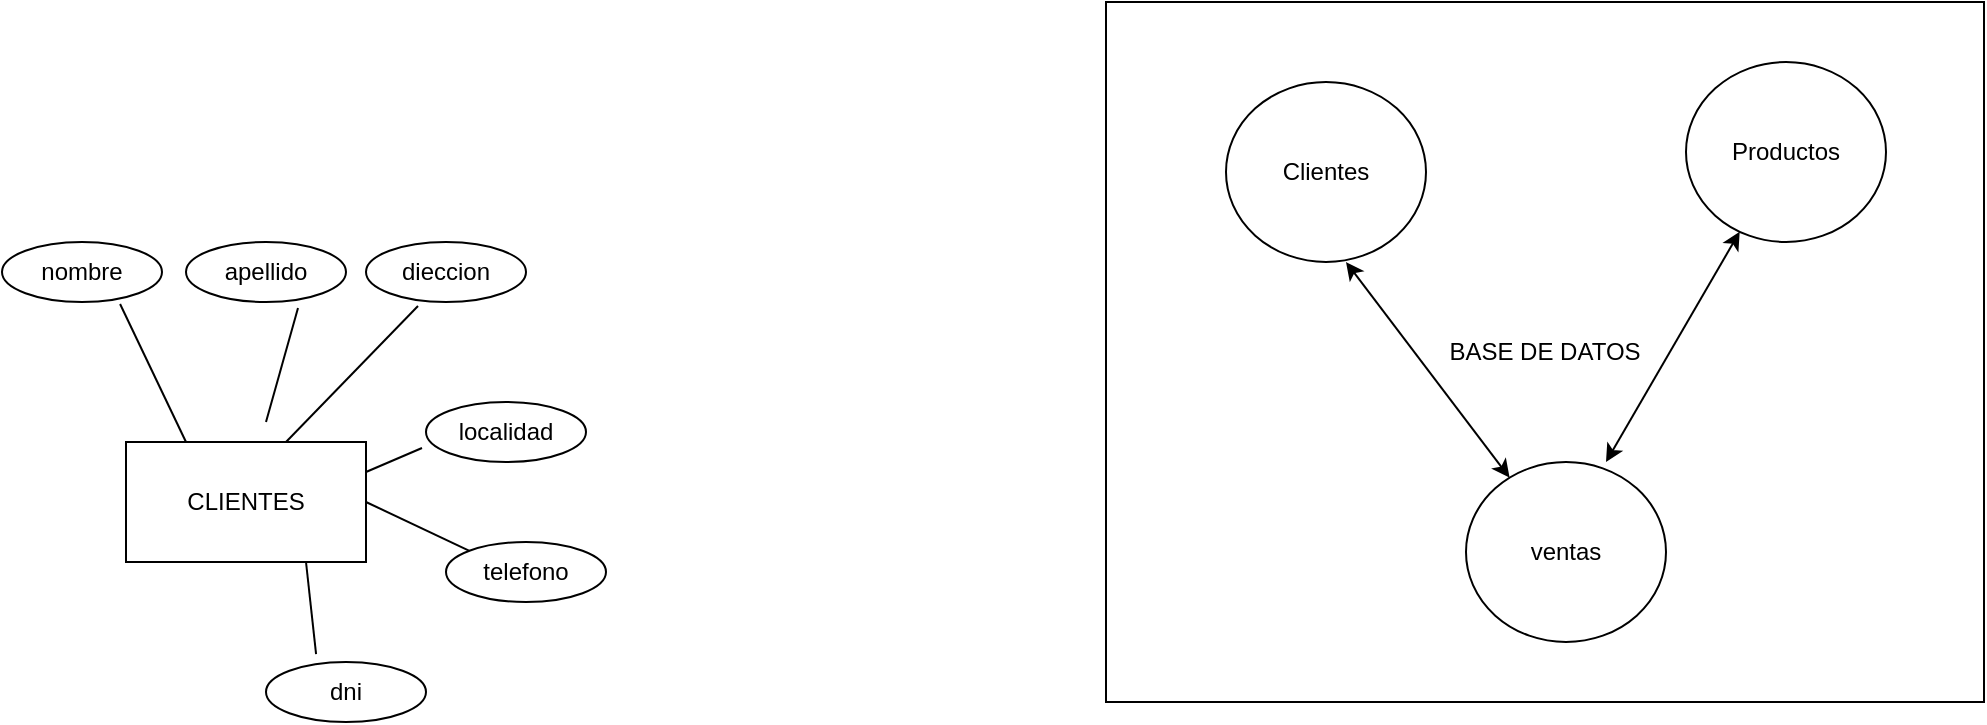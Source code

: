 <mxfile version="21.3.2" type="device">
  <diagram name="Page-1" id="EDdpgDFka4_l46D2-bP_">
    <mxGraphModel dx="1120" dy="452" grid="1" gridSize="10" guides="1" tooltips="1" connect="1" arrows="1" fold="1" page="1" pageScale="1" pageWidth="1169" pageHeight="827" math="0" shadow="0">
      <root>
        <mxCell id="0" />
        <mxCell id="1" parent="0" />
        <mxCell id="9ZaDoYKJ6JFhwV0VkCIw-11" value="BASE DE DATOS" style="rounded=0;whiteSpace=wrap;html=1;" vertex="1" parent="1">
          <mxGeometry x="600" y="10" width="439" height="350" as="geometry" />
        </mxCell>
        <mxCell id="9ZaDoYKJ6JFhwV0VkCIw-2" value="Clientes" style="ellipse;whiteSpace=wrap;html=1;" vertex="1" parent="1">
          <mxGeometry x="660" y="50" width="100" height="90" as="geometry" />
        </mxCell>
        <mxCell id="9ZaDoYKJ6JFhwV0VkCIw-4" value="ventas" style="ellipse;whiteSpace=wrap;html=1;" vertex="1" parent="1">
          <mxGeometry x="780" y="240" width="100" height="90" as="geometry" />
        </mxCell>
        <mxCell id="9ZaDoYKJ6JFhwV0VkCIw-6" value="Productos" style="ellipse;whiteSpace=wrap;html=1;" vertex="1" parent="1">
          <mxGeometry x="890" y="40" width="100" height="90" as="geometry" />
        </mxCell>
        <mxCell id="9ZaDoYKJ6JFhwV0VkCIw-8" value="" style="endArrow=classic;startArrow=classic;html=1;rounded=0;" edge="1" parent="1" source="9ZaDoYKJ6JFhwV0VkCIw-4">
          <mxGeometry width="50" height="50" relative="1" as="geometry">
            <mxPoint x="660" y="210" as="sourcePoint" />
            <mxPoint x="720" y="140" as="targetPoint" />
          </mxGeometry>
        </mxCell>
        <mxCell id="9ZaDoYKJ6JFhwV0VkCIw-10" value="" style="endArrow=classic;startArrow=classic;html=1;rounded=0;exitX=0.7;exitY=0;exitDx=0;exitDy=0;exitPerimeter=0;" edge="1" parent="1" source="9ZaDoYKJ6JFhwV0VkCIw-4" target="9ZaDoYKJ6JFhwV0VkCIw-6">
          <mxGeometry width="50" height="50" relative="1" as="geometry">
            <mxPoint x="660" y="210" as="sourcePoint" />
            <mxPoint x="710" y="160" as="targetPoint" />
          </mxGeometry>
        </mxCell>
        <mxCell id="9ZaDoYKJ6JFhwV0VkCIw-12" value="CLIENTES" style="rounded=0;whiteSpace=wrap;html=1;" vertex="1" parent="1">
          <mxGeometry x="110" y="230" width="120" height="60" as="geometry" />
        </mxCell>
        <mxCell id="9ZaDoYKJ6JFhwV0VkCIw-13" value="nombre" style="ellipse;whiteSpace=wrap;html=1;" vertex="1" parent="1">
          <mxGeometry x="48" y="130" width="80" height="30" as="geometry" />
        </mxCell>
        <mxCell id="9ZaDoYKJ6JFhwV0VkCIw-14" value="apellido" style="ellipse;whiteSpace=wrap;html=1;" vertex="1" parent="1">
          <mxGeometry x="140" y="130" width="80" height="30" as="geometry" />
        </mxCell>
        <mxCell id="9ZaDoYKJ6JFhwV0VkCIw-16" value="dieccion" style="ellipse;whiteSpace=wrap;html=1;" vertex="1" parent="1">
          <mxGeometry x="230" y="130" width="80" height="30" as="geometry" />
        </mxCell>
        <mxCell id="9ZaDoYKJ6JFhwV0VkCIw-17" value="" style="endArrow=none;html=1;rounded=0;entryX=0.738;entryY=1.033;entryDx=0;entryDy=0;entryPerimeter=0;exitX=0.25;exitY=0;exitDx=0;exitDy=0;" edge="1" parent="1" source="9ZaDoYKJ6JFhwV0VkCIw-12" target="9ZaDoYKJ6JFhwV0VkCIw-13">
          <mxGeometry width="50" height="50" relative="1" as="geometry">
            <mxPoint x="140" y="220" as="sourcePoint" />
            <mxPoint x="500" y="210" as="targetPoint" />
          </mxGeometry>
        </mxCell>
        <mxCell id="9ZaDoYKJ6JFhwV0VkCIw-18" value="localidad" style="ellipse;whiteSpace=wrap;html=1;" vertex="1" parent="1">
          <mxGeometry x="260" y="210" width="80" height="30" as="geometry" />
        </mxCell>
        <mxCell id="9ZaDoYKJ6JFhwV0VkCIw-19" value="telefono" style="ellipse;whiteSpace=wrap;html=1;" vertex="1" parent="1">
          <mxGeometry x="270" y="280" width="80" height="30" as="geometry" />
        </mxCell>
        <mxCell id="9ZaDoYKJ6JFhwV0VkCIw-20" value="" style="endArrow=none;html=1;rounded=0;entryX=0.7;entryY=1.1;entryDx=0;entryDy=0;entryPerimeter=0;" edge="1" parent="1" target="9ZaDoYKJ6JFhwV0VkCIw-14">
          <mxGeometry width="50" height="50" relative="1" as="geometry">
            <mxPoint x="180" y="220" as="sourcePoint" />
            <mxPoint x="500" y="210" as="targetPoint" />
          </mxGeometry>
        </mxCell>
        <mxCell id="9ZaDoYKJ6JFhwV0VkCIw-21" value="" style="endArrow=none;html=1;rounded=0;entryX=0.325;entryY=1.067;entryDx=0;entryDy=0;entryPerimeter=0;" edge="1" parent="1" target="9ZaDoYKJ6JFhwV0VkCIw-16">
          <mxGeometry width="50" height="50" relative="1" as="geometry">
            <mxPoint x="190" y="230" as="sourcePoint" />
            <mxPoint x="206" y="173" as="targetPoint" />
          </mxGeometry>
        </mxCell>
        <mxCell id="9ZaDoYKJ6JFhwV0VkCIw-22" value="" style="endArrow=none;html=1;rounded=0;exitX=1;exitY=0.25;exitDx=0;exitDy=0;entryX=-0.025;entryY=0.767;entryDx=0;entryDy=0;entryPerimeter=0;" edge="1" parent="1" source="9ZaDoYKJ6JFhwV0VkCIw-12" target="9ZaDoYKJ6JFhwV0VkCIw-18">
          <mxGeometry width="50" height="50" relative="1" as="geometry">
            <mxPoint x="450" y="260" as="sourcePoint" />
            <mxPoint x="500" y="210" as="targetPoint" />
          </mxGeometry>
        </mxCell>
        <mxCell id="9ZaDoYKJ6JFhwV0VkCIw-23" value="" style="endArrow=none;html=1;rounded=0;exitX=1;exitY=0.5;exitDx=0;exitDy=0;entryX=0;entryY=0;entryDx=0;entryDy=0;" edge="1" parent="1" source="9ZaDoYKJ6JFhwV0VkCIw-12" target="9ZaDoYKJ6JFhwV0VkCIw-19">
          <mxGeometry width="50" height="50" relative="1" as="geometry">
            <mxPoint x="450" y="260" as="sourcePoint" />
            <mxPoint x="500" y="210" as="targetPoint" />
          </mxGeometry>
        </mxCell>
        <mxCell id="9ZaDoYKJ6JFhwV0VkCIw-24" value="dni" style="ellipse;whiteSpace=wrap;html=1;" vertex="1" parent="1">
          <mxGeometry x="180" y="340" width="80" height="30" as="geometry" />
        </mxCell>
        <mxCell id="9ZaDoYKJ6JFhwV0VkCIw-25" value="" style="endArrow=none;html=1;rounded=0;entryX=0.75;entryY=1;entryDx=0;entryDy=0;exitX=0.313;exitY=-0.133;exitDx=0;exitDy=0;exitPerimeter=0;" edge="1" parent="1" source="9ZaDoYKJ6JFhwV0VkCIw-24" target="9ZaDoYKJ6JFhwV0VkCIw-12">
          <mxGeometry width="50" height="50" relative="1" as="geometry">
            <mxPoint x="450" y="260" as="sourcePoint" />
            <mxPoint x="500" y="210" as="targetPoint" />
          </mxGeometry>
        </mxCell>
      </root>
    </mxGraphModel>
  </diagram>
</mxfile>
